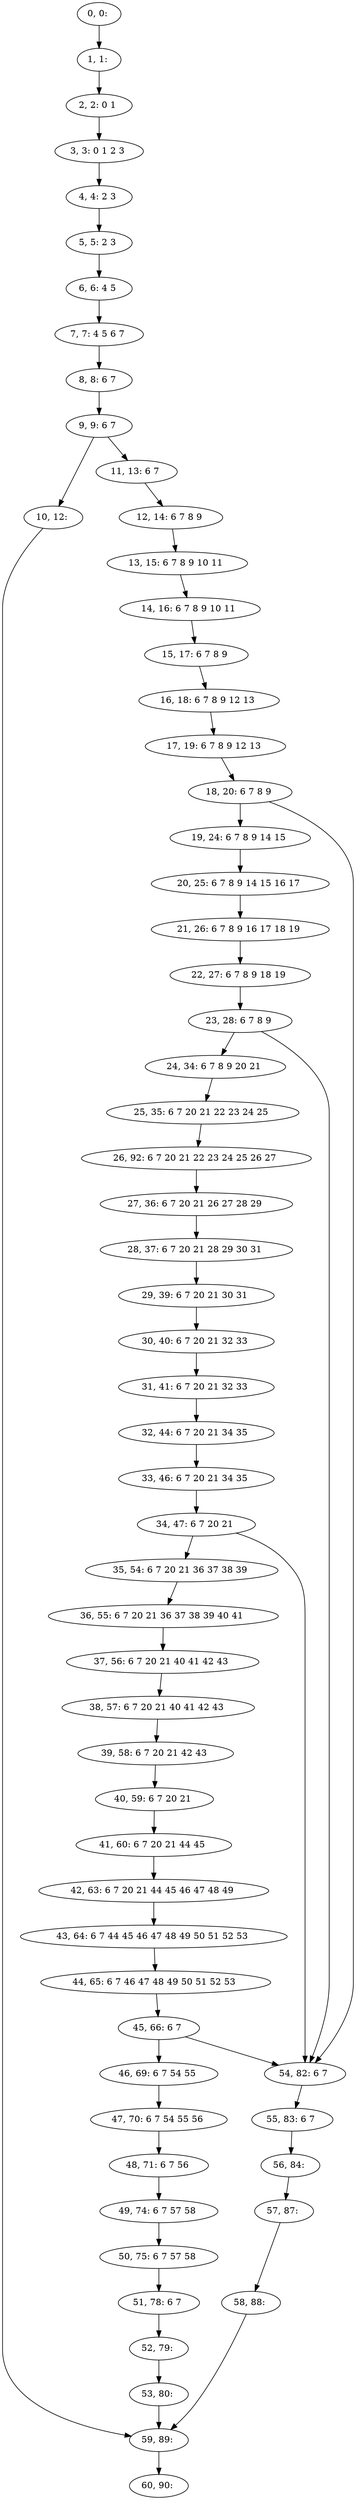 digraph G {
0[label="0, 0: "];
1[label="1, 1: "];
2[label="2, 2: 0 1 "];
3[label="3, 3: 0 1 2 3 "];
4[label="4, 4: 2 3 "];
5[label="5, 5: 2 3 "];
6[label="6, 6: 4 5 "];
7[label="7, 7: 4 5 6 7 "];
8[label="8, 8: 6 7 "];
9[label="9, 9: 6 7 "];
10[label="10, 12: "];
11[label="11, 13: 6 7 "];
12[label="12, 14: 6 7 8 9 "];
13[label="13, 15: 6 7 8 9 10 11 "];
14[label="14, 16: 6 7 8 9 10 11 "];
15[label="15, 17: 6 7 8 9 "];
16[label="16, 18: 6 7 8 9 12 13 "];
17[label="17, 19: 6 7 8 9 12 13 "];
18[label="18, 20: 6 7 8 9 "];
19[label="19, 24: 6 7 8 9 14 15 "];
20[label="20, 25: 6 7 8 9 14 15 16 17 "];
21[label="21, 26: 6 7 8 9 16 17 18 19 "];
22[label="22, 27: 6 7 8 9 18 19 "];
23[label="23, 28: 6 7 8 9 "];
24[label="24, 34: 6 7 8 9 20 21 "];
25[label="25, 35: 6 7 20 21 22 23 24 25 "];
26[label="26, 92: 6 7 20 21 22 23 24 25 26 27 "];
27[label="27, 36: 6 7 20 21 26 27 28 29 "];
28[label="28, 37: 6 7 20 21 28 29 30 31 "];
29[label="29, 39: 6 7 20 21 30 31 "];
30[label="30, 40: 6 7 20 21 32 33 "];
31[label="31, 41: 6 7 20 21 32 33 "];
32[label="32, 44: 6 7 20 21 34 35 "];
33[label="33, 46: 6 7 20 21 34 35 "];
34[label="34, 47: 6 7 20 21 "];
35[label="35, 54: 6 7 20 21 36 37 38 39 "];
36[label="36, 55: 6 7 20 21 36 37 38 39 40 41 "];
37[label="37, 56: 6 7 20 21 40 41 42 43 "];
38[label="38, 57: 6 7 20 21 40 41 42 43 "];
39[label="39, 58: 6 7 20 21 42 43 "];
40[label="40, 59: 6 7 20 21 "];
41[label="41, 60: 6 7 20 21 44 45 "];
42[label="42, 63: 6 7 20 21 44 45 46 47 48 49 "];
43[label="43, 64: 6 7 44 45 46 47 48 49 50 51 52 53 "];
44[label="44, 65: 6 7 46 47 48 49 50 51 52 53 "];
45[label="45, 66: 6 7 "];
46[label="46, 69: 6 7 54 55 "];
47[label="47, 70: 6 7 54 55 56 "];
48[label="48, 71: 6 7 56 "];
49[label="49, 74: 6 7 57 58 "];
50[label="50, 75: 6 7 57 58 "];
51[label="51, 78: 6 7 "];
52[label="52, 79: "];
53[label="53, 80: "];
54[label="54, 82: 6 7 "];
55[label="55, 83: 6 7 "];
56[label="56, 84: "];
57[label="57, 87: "];
58[label="58, 88: "];
59[label="59, 89: "];
60[label="60, 90: "];
0->1 ;
1->2 ;
2->3 ;
3->4 ;
4->5 ;
5->6 ;
6->7 ;
7->8 ;
8->9 ;
9->10 ;
9->11 ;
10->59 ;
11->12 ;
12->13 ;
13->14 ;
14->15 ;
15->16 ;
16->17 ;
17->18 ;
18->19 ;
18->54 ;
19->20 ;
20->21 ;
21->22 ;
22->23 ;
23->24 ;
23->54 ;
24->25 ;
25->26 ;
26->27 ;
27->28 ;
28->29 ;
29->30 ;
30->31 ;
31->32 ;
32->33 ;
33->34 ;
34->35 ;
34->54 ;
35->36 ;
36->37 ;
37->38 ;
38->39 ;
39->40 ;
40->41 ;
41->42 ;
42->43 ;
43->44 ;
44->45 ;
45->46 ;
45->54 ;
46->47 ;
47->48 ;
48->49 ;
49->50 ;
50->51 ;
51->52 ;
52->53 ;
53->59 ;
54->55 ;
55->56 ;
56->57 ;
57->58 ;
58->59 ;
59->60 ;
}
